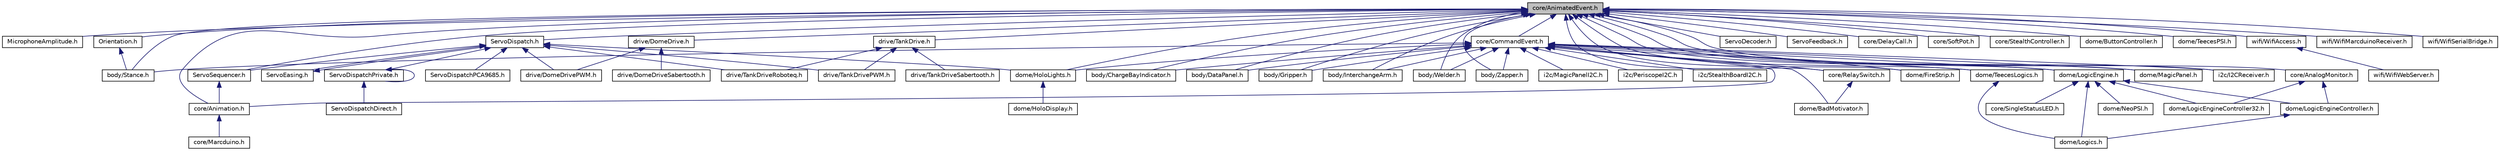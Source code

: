 digraph "core/AnimatedEvent.h"
{
 // LATEX_PDF_SIZE
  edge [fontname="Helvetica",fontsize="10",labelfontname="Helvetica",labelfontsize="10"];
  node [fontname="Helvetica",fontsize="10",shape=record];
  Node1 [label="core/AnimatedEvent.h",height=0.2,width=0.4,color="black", fillcolor="grey75", style="filled", fontcolor="black",tooltip=" "];
  Node1 -> Node2 [dir="back",color="midnightblue",fontsize="10",style="solid",fontname="Helvetica"];
  Node2 [label="MicrophoneAmplitude.h",height=0.2,width=0.4,color="black", fillcolor="white", style="filled",URL="$MicrophoneAmplitude_8h.html",tooltip=" "];
  Node1 -> Node3 [dir="back",color="midnightblue",fontsize="10",style="solid",fontname="Helvetica"];
  Node3 [label="Orientation.h",height=0.2,width=0.4,color="black", fillcolor="white", style="filled",URL="$Orientation_8h.html",tooltip=" "];
  Node3 -> Node4 [dir="back",color="midnightblue",fontsize="10",style="solid",fontname="Helvetica"];
  Node4 [label="body/Stance.h",height=0.2,width=0.4,color="black", fillcolor="white", style="filled",URL="$Stance_8h.html",tooltip=" "];
  Node1 -> Node5 [dir="back",color="midnightblue",fontsize="10",style="solid",fontname="Helvetica"];
  Node5 [label="ServoDecoder.h",height=0.2,width=0.4,color="black", fillcolor="white", style="filled",URL="$ServoDecoder_8h.html",tooltip=" "];
  Node1 -> Node6 [dir="back",color="midnightblue",fontsize="10",style="solid",fontname="Helvetica"];
  Node6 [label="ServoDispatch.h",height=0.2,width=0.4,color="black", fillcolor="white", style="filled",URL="$ServoDispatch_8h.html",tooltip=" "];
  Node6 -> Node7 [dir="back",color="midnightblue",fontsize="10",style="solid",fontname="Helvetica"];
  Node7 [label="ServoDispatchPCA9685.h",height=0.2,width=0.4,color="black", fillcolor="white", style="filled",URL="$ServoDispatchPCA9685_8h.html",tooltip=" "];
  Node6 -> Node8 [dir="back",color="midnightblue",fontsize="10",style="solid",fontname="Helvetica"];
  Node8 [label="ServoDispatchPrivate.h",height=0.2,width=0.4,color="black", fillcolor="white", style="filled",URL="$ServoDispatchPrivate_8h.html",tooltip=" "];
  Node8 -> Node9 [dir="back",color="midnightblue",fontsize="10",style="solid",fontname="Helvetica"];
  Node9 [label="ServoDispatchDirect.h",height=0.2,width=0.4,color="black", fillcolor="white", style="filled",URL="$ServoDispatchDirect_8h.html",tooltip=" "];
  Node8 -> Node8 [dir="back",color="midnightblue",fontsize="10",style="solid",fontname="Helvetica"];
  Node6 -> Node10 [dir="back",color="midnightblue",fontsize="10",style="solid",fontname="Helvetica"];
  Node10 [label="ServoEasing.h",height=0.2,width=0.4,color="black", fillcolor="white", style="filled",URL="$ServoEasing_8h.html",tooltip=" "];
  Node10 -> Node6 [dir="back",color="midnightblue",fontsize="10",style="solid",fontname="Helvetica"];
  Node6 -> Node11 [dir="back",color="midnightblue",fontsize="10",style="solid",fontname="Helvetica"];
  Node11 [label="ServoSequencer.h",height=0.2,width=0.4,color="black", fillcolor="white", style="filled",URL="$ServoSequencer_8h.html",tooltip=" "];
  Node11 -> Node12 [dir="back",color="midnightblue",fontsize="10",style="solid",fontname="Helvetica"];
  Node12 [label="core/Animation.h",height=0.2,width=0.4,color="black", fillcolor="white", style="filled",URL="$Animation_8h.html",tooltip=" "];
  Node12 -> Node13 [dir="back",color="midnightblue",fontsize="10",style="solid",fontname="Helvetica"];
  Node13 [label="core/Marcduino.h",height=0.2,width=0.4,color="black", fillcolor="white", style="filled",URL="$Marcduino_8h.html",tooltip=" "];
  Node6 -> Node14 [dir="back",color="midnightblue",fontsize="10",style="solid",fontname="Helvetica"];
  Node14 [label="dome/HoloLights.h",height=0.2,width=0.4,color="black", fillcolor="white", style="filled",URL="$HoloLights_8h.html",tooltip=" "];
  Node14 -> Node15 [dir="back",color="midnightblue",fontsize="10",style="solid",fontname="Helvetica"];
  Node15 [label="dome/HoloDisplay.h",height=0.2,width=0.4,color="black", fillcolor="white", style="filled",URL="$HoloDisplay_8h.html",tooltip=" "];
  Node6 -> Node16 [dir="back",color="midnightblue",fontsize="10",style="solid",fontname="Helvetica"];
  Node16 [label="drive/DomeDrivePWM.h",height=0.2,width=0.4,color="black", fillcolor="white", style="filled",URL="$DomeDrivePWM_8h.html",tooltip=" "];
  Node6 -> Node17 [dir="back",color="midnightblue",fontsize="10",style="solid",fontname="Helvetica"];
  Node17 [label="drive/TankDrivePWM.h",height=0.2,width=0.4,color="black", fillcolor="white", style="filled",URL="$TankDrivePWM_8h.html",tooltip=" "];
  Node6 -> Node18 [dir="back",color="midnightblue",fontsize="10",style="solid",fontname="Helvetica"];
  Node18 [label="drive/TankDriveRoboteq.h",height=0.2,width=0.4,color="black", fillcolor="white", style="filled",URL="$TankDriveRoboteq_8h.html",tooltip=" "];
  Node1 -> Node19 [dir="back",color="midnightblue",fontsize="10",style="solid",fontname="Helvetica"];
  Node19 [label="ServoFeedback.h",height=0.2,width=0.4,color="black", fillcolor="white", style="filled",URL="$ServoFeedback_8h.html",tooltip=" "];
  Node1 -> Node11 [dir="back",color="midnightblue",fontsize="10",style="solid",fontname="Helvetica"];
  Node1 -> Node20 [dir="back",color="midnightblue",fontsize="10",style="solid",fontname="Helvetica"];
  Node20 [label="body/ChargeBayIndicator.h",height=0.2,width=0.4,color="black", fillcolor="white", style="filled",URL="$ChargeBayIndicator_8h.html",tooltip=" "];
  Node1 -> Node21 [dir="back",color="midnightblue",fontsize="10",style="solid",fontname="Helvetica"];
  Node21 [label="body/DataPanel.h",height=0.2,width=0.4,color="black", fillcolor="white", style="filled",URL="$DataPanel_8h.html",tooltip=" "];
  Node1 -> Node22 [dir="back",color="midnightblue",fontsize="10",style="solid",fontname="Helvetica"];
  Node22 [label="body/Gripper.h",height=0.2,width=0.4,color="black", fillcolor="white", style="filled",URL="$Gripper_8h.html",tooltip=" "];
  Node1 -> Node23 [dir="back",color="midnightblue",fontsize="10",style="solid",fontname="Helvetica"];
  Node23 [label="body/InterchangeArm.h",height=0.2,width=0.4,color="black", fillcolor="white", style="filled",URL="$InterchangeArm_8h.html",tooltip=" "];
  Node1 -> Node4 [dir="back",color="midnightblue",fontsize="10",style="solid",fontname="Helvetica"];
  Node1 -> Node24 [dir="back",color="midnightblue",fontsize="10",style="solid",fontname="Helvetica"];
  Node24 [label="body/Welder.h",height=0.2,width=0.4,color="black", fillcolor="white", style="filled",URL="$Welder_8h.html",tooltip=" "];
  Node1 -> Node25 [dir="back",color="midnightblue",fontsize="10",style="solid",fontname="Helvetica"];
  Node25 [label="body/Zapper.h",height=0.2,width=0.4,color="black", fillcolor="white", style="filled",URL="$Zapper_8h.html",tooltip=" "];
  Node1 -> Node26 [dir="back",color="midnightblue",fontsize="10",style="solid",fontname="Helvetica"];
  Node26 [label="core/AnalogMonitor.h",height=0.2,width=0.4,color="black", fillcolor="white", style="filled",URL="$AnalogMonitor_8h.html",tooltip=" "];
  Node26 -> Node27 [dir="back",color="midnightblue",fontsize="10",style="solid",fontname="Helvetica"];
  Node27 [label="dome/LogicEngineController.h",height=0.2,width=0.4,color="black", fillcolor="white", style="filled",URL="$LogicEngineController_8h.html",tooltip=" "];
  Node27 -> Node28 [dir="back",color="midnightblue",fontsize="10",style="solid",fontname="Helvetica"];
  Node28 [label="dome/Logics.h",height=0.2,width=0.4,color="black", fillcolor="white", style="filled",URL="$Logics_8h.html",tooltip=" "];
  Node26 -> Node29 [dir="back",color="midnightblue",fontsize="10",style="solid",fontname="Helvetica"];
  Node29 [label="dome/LogicEngineController32.h",height=0.2,width=0.4,color="black", fillcolor="white", style="filled",URL="$LogicEngineController32_8h.html",tooltip=" "];
  Node1 -> Node12 [dir="back",color="midnightblue",fontsize="10",style="solid",fontname="Helvetica"];
  Node1 -> Node30 [dir="back",color="midnightblue",fontsize="10",style="solid",fontname="Helvetica"];
  Node30 [label="core/CommandEvent.h",height=0.2,width=0.4,color="black", fillcolor="white", style="filled",URL="$CommandEvent_8h.html",tooltip=" "];
  Node30 -> Node20 [dir="back",color="midnightblue",fontsize="10",style="solid",fontname="Helvetica"];
  Node30 -> Node21 [dir="back",color="midnightblue",fontsize="10",style="solid",fontname="Helvetica"];
  Node30 -> Node22 [dir="back",color="midnightblue",fontsize="10",style="solid",fontname="Helvetica"];
  Node30 -> Node23 [dir="back",color="midnightblue",fontsize="10",style="solid",fontname="Helvetica"];
  Node30 -> Node4 [dir="back",color="midnightblue",fontsize="10",style="solid",fontname="Helvetica"];
  Node30 -> Node24 [dir="back",color="midnightblue",fontsize="10",style="solid",fontname="Helvetica"];
  Node30 -> Node25 [dir="back",color="midnightblue",fontsize="10",style="solid",fontname="Helvetica"];
  Node30 -> Node12 [dir="back",color="midnightblue",fontsize="10",style="solid",fontname="Helvetica"];
  Node30 -> Node31 [dir="back",color="midnightblue",fontsize="10",style="solid",fontname="Helvetica"];
  Node31 [label="core/RelaySwitch.h",height=0.2,width=0.4,color="black", fillcolor="white", style="filled",URL="$RelaySwitch_8h.html",tooltip=" "];
  Node31 -> Node32 [dir="back",color="midnightblue",fontsize="10",style="solid",fontname="Helvetica"];
  Node32 [label="dome/BadMotivator.h",height=0.2,width=0.4,color="black", fillcolor="white", style="filled",URL="$BadMotivator_8h.html",tooltip=" "];
  Node30 -> Node32 [dir="back",color="midnightblue",fontsize="10",style="solid",fontname="Helvetica"];
  Node30 -> Node33 [dir="back",color="midnightblue",fontsize="10",style="solid",fontname="Helvetica"];
  Node33 [label="dome/FireStrip.h",height=0.2,width=0.4,color="black", fillcolor="white", style="filled",URL="$FireStrip_8h.html",tooltip=" "];
  Node30 -> Node14 [dir="back",color="midnightblue",fontsize="10",style="solid",fontname="Helvetica"];
  Node30 -> Node34 [dir="back",color="midnightblue",fontsize="10",style="solid",fontname="Helvetica"];
  Node34 [label="dome/LogicEngine.h",height=0.2,width=0.4,color="black", fillcolor="white", style="filled",URL="$LogicEngine_8h.html",tooltip=" "];
  Node34 -> Node35 [dir="back",color="midnightblue",fontsize="10",style="solid",fontname="Helvetica"];
  Node35 [label="core/SingleStatusLED.h",height=0.2,width=0.4,color="black", fillcolor="white", style="filled",URL="$SingleStatusLED_8h.html",tooltip=" "];
  Node34 -> Node27 [dir="back",color="midnightblue",fontsize="10",style="solid",fontname="Helvetica"];
  Node34 -> Node29 [dir="back",color="midnightblue",fontsize="10",style="solid",fontname="Helvetica"];
  Node34 -> Node28 [dir="back",color="midnightblue",fontsize="10",style="solid",fontname="Helvetica"];
  Node34 -> Node36 [dir="back",color="midnightblue",fontsize="10",style="solid",fontname="Helvetica"];
  Node36 [label="dome/NeoPSI.h",height=0.2,width=0.4,color="black", fillcolor="white", style="filled",URL="$NeoPSI_8h.html",tooltip=" "];
  Node30 -> Node37 [dir="back",color="midnightblue",fontsize="10",style="solid",fontname="Helvetica"];
  Node37 [label="dome/MagicPanel.h",height=0.2,width=0.4,color="black", fillcolor="white", style="filled",URL="$MagicPanel_8h.html",tooltip=" "];
  Node30 -> Node38 [dir="back",color="midnightblue",fontsize="10",style="solid",fontname="Helvetica"];
  Node38 [label="dome/TeecesLogics.h",height=0.2,width=0.4,color="black", fillcolor="white", style="filled",URL="$TeecesLogics_8h.html",tooltip=" "];
  Node38 -> Node28 [dir="back",color="midnightblue",fontsize="10",style="solid",fontname="Helvetica"];
  Node30 -> Node39 [dir="back",color="midnightblue",fontsize="10",style="solid",fontname="Helvetica"];
  Node39 [label="i2c/I2CReceiver.h",height=0.2,width=0.4,color="black", fillcolor="white", style="filled",URL="$I2CReceiver_8h.html",tooltip=" "];
  Node30 -> Node40 [dir="back",color="midnightblue",fontsize="10",style="solid",fontname="Helvetica"];
  Node40 [label="i2c/MagicPanelI2C.h",height=0.2,width=0.4,color="black", fillcolor="white", style="filled",URL="$MagicPanelI2C_8h.html",tooltip=" "];
  Node30 -> Node41 [dir="back",color="midnightblue",fontsize="10",style="solid",fontname="Helvetica"];
  Node41 [label="i2c/PeriscopeI2C.h",height=0.2,width=0.4,color="black", fillcolor="white", style="filled",URL="$PeriscopeI2C_8h.html",tooltip=" "];
  Node30 -> Node42 [dir="back",color="midnightblue",fontsize="10",style="solid",fontname="Helvetica"];
  Node42 [label="i2c/StealthBoardI2C.h",height=0.2,width=0.4,color="black", fillcolor="white", style="filled",URL="$StealthBoardI2C_8h.html",tooltip=" "];
  Node1 -> Node43 [dir="back",color="midnightblue",fontsize="10",style="solid",fontname="Helvetica"];
  Node43 [label="core/DelayCall.h",height=0.2,width=0.4,color="black", fillcolor="white", style="filled",URL="$DelayCall_8h.html",tooltip=" "];
  Node1 -> Node31 [dir="back",color="midnightblue",fontsize="10",style="solid",fontname="Helvetica"];
  Node1 -> Node44 [dir="back",color="midnightblue",fontsize="10",style="solid",fontname="Helvetica"];
  Node44 [label="core/SoftPot.h",height=0.2,width=0.4,color="black", fillcolor="white", style="filled",URL="$SoftPot_8h.html",tooltip=" "];
  Node1 -> Node45 [dir="back",color="midnightblue",fontsize="10",style="solid",fontname="Helvetica"];
  Node45 [label="core/StealthController.h",height=0.2,width=0.4,color="black", fillcolor="white", style="filled",URL="$StealthController_8h.html",tooltip=" "];
  Node1 -> Node46 [dir="back",color="midnightblue",fontsize="10",style="solid",fontname="Helvetica"];
  Node46 [label="dome/ButtonController.h",height=0.2,width=0.4,color="black", fillcolor="white", style="filled",URL="$ButtonController_8h.html",tooltip=" "];
  Node1 -> Node33 [dir="back",color="midnightblue",fontsize="10",style="solid",fontname="Helvetica"];
  Node1 -> Node14 [dir="back",color="midnightblue",fontsize="10",style="solid",fontname="Helvetica"];
  Node1 -> Node34 [dir="back",color="midnightblue",fontsize="10",style="solid",fontname="Helvetica"];
  Node1 -> Node37 [dir="back",color="midnightblue",fontsize="10",style="solid",fontname="Helvetica"];
  Node1 -> Node38 [dir="back",color="midnightblue",fontsize="10",style="solid",fontname="Helvetica"];
  Node1 -> Node47 [dir="back",color="midnightblue",fontsize="10",style="solid",fontname="Helvetica"];
  Node47 [label="dome/TeecesPSI.h",height=0.2,width=0.4,color="black", fillcolor="white", style="filled",URL="$TeecesPSI_8h.html",tooltip=" "];
  Node1 -> Node48 [dir="back",color="midnightblue",fontsize="10",style="solid",fontname="Helvetica"];
  Node48 [label="drive/DomeDrive.h",height=0.2,width=0.4,color="black", fillcolor="white", style="filled",URL="$DomeDrive_8h.html",tooltip=" "];
  Node48 -> Node16 [dir="back",color="midnightblue",fontsize="10",style="solid",fontname="Helvetica"];
  Node48 -> Node49 [dir="back",color="midnightblue",fontsize="10",style="solid",fontname="Helvetica"];
  Node49 [label="drive/DomeDriveSabertooth.h",height=0.2,width=0.4,color="black", fillcolor="white", style="filled",URL="$DomeDriveSabertooth_8h.html",tooltip=" "];
  Node1 -> Node50 [dir="back",color="midnightblue",fontsize="10",style="solid",fontname="Helvetica"];
  Node50 [label="drive/TankDrive.h",height=0.2,width=0.4,color="black", fillcolor="white", style="filled",URL="$TankDrive_8h.html",tooltip=" "];
  Node50 -> Node17 [dir="back",color="midnightblue",fontsize="10",style="solid",fontname="Helvetica"];
  Node50 -> Node18 [dir="back",color="midnightblue",fontsize="10",style="solid",fontname="Helvetica"];
  Node50 -> Node51 [dir="back",color="midnightblue",fontsize="10",style="solid",fontname="Helvetica"];
  Node51 [label="drive/TankDriveSabertooth.h",height=0.2,width=0.4,color="black", fillcolor="white", style="filled",URL="$TankDriveSabertooth_8h.html",tooltip=" "];
  Node1 -> Node39 [dir="back",color="midnightblue",fontsize="10",style="solid",fontname="Helvetica"];
  Node1 -> Node52 [dir="back",color="midnightblue",fontsize="10",style="solid",fontname="Helvetica"];
  Node52 [label="wifi/WifiAccess.h",height=0.2,width=0.4,color="black", fillcolor="white", style="filled",URL="$WifiAccess_8h.html",tooltip=" "];
  Node52 -> Node53 [dir="back",color="midnightblue",fontsize="10",style="solid",fontname="Helvetica"];
  Node53 [label="wifi/WifiWebServer.h",height=0.2,width=0.4,color="black", fillcolor="white", style="filled",URL="$WifiWebServer_8h.html",tooltip=" "];
  Node1 -> Node54 [dir="back",color="midnightblue",fontsize="10",style="solid",fontname="Helvetica"];
  Node54 [label="wifi/WifiMarcduinoReceiver.h",height=0.2,width=0.4,color="black", fillcolor="white", style="filled",URL="$WifiMarcduinoReceiver_8h.html",tooltip=" "];
  Node1 -> Node55 [dir="back",color="midnightblue",fontsize="10",style="solid",fontname="Helvetica"];
  Node55 [label="wifi/WifiSerialBridge.h",height=0.2,width=0.4,color="black", fillcolor="white", style="filled",URL="$WifiSerialBridge_8h.html",tooltip=" "];
}
